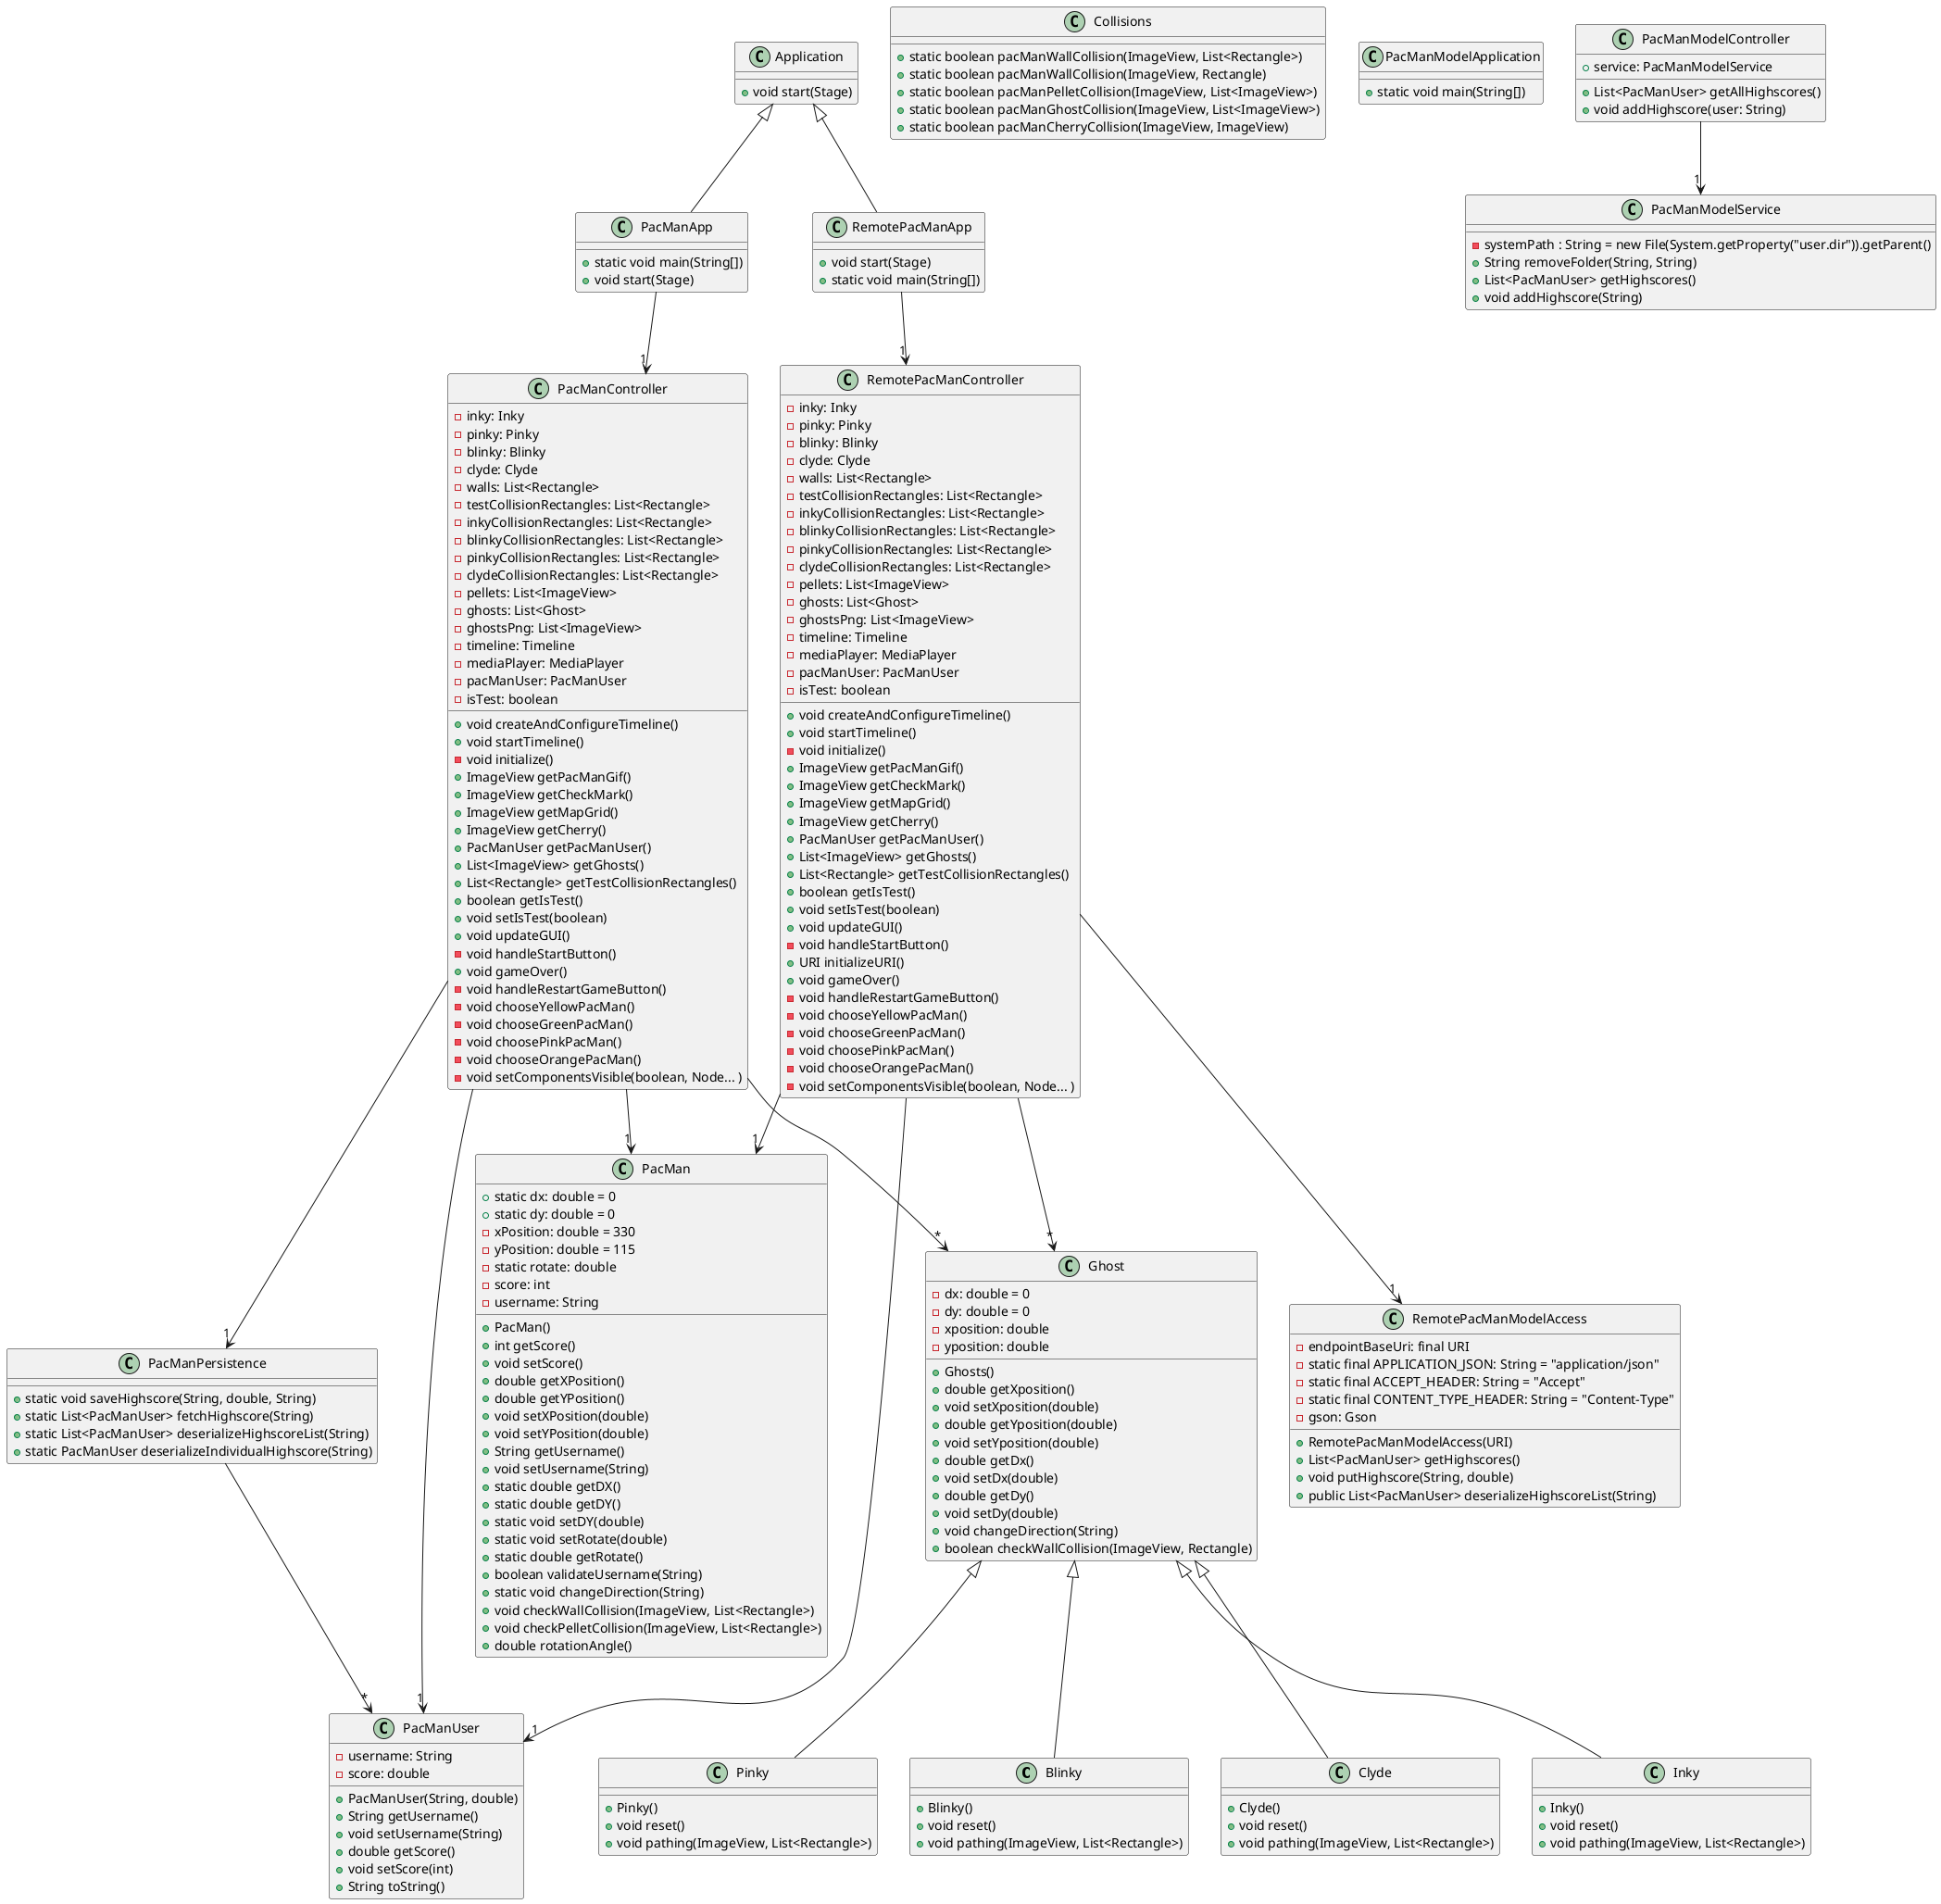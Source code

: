 @startuml Class Diagram
' Core
class Blinky extends Ghost{
    + Blinky()
    + void reset()
    + void pathing(ImageView, List<Rectangle>)
}

class Clyde  extends Ghost{
    + Clyde()
    + void reset()
    + void pathing(ImageView, List<Rectangle>)
}

class Ghost{
   - dx: double = 0
   - dy: double = 0
   - xposition: double
   - yposition: double
   + Ghosts()
   + double getXposition()
   + void setXposition(double)
   + double getYposition(double)
   + void setYposition(double)
   + double getDx()
   + void setDx(double)
   + double getDy()
   + void setDy(double)
   + void changeDirection(String)
   + boolean checkWallCollision(ImageView, Rectangle)
}

class Inky extends Ghost{
    + Inky()
    + void reset()
    + void pathing(ImageView, List<Rectangle>)
}

class PacMan {
+ static dx: double = 0
+ static dy: double = 0
- xPosition: double = 330
- yPosition: double = 115
- static rotate: double
- score: int
- username: String
+ PacMan()
+ int getScore()
+ void setScore()
+ double getXPosition()
+ double getYPosition()
+ void setXPosition(double)
+ void setYPosition(double)
+ String getUsername()
+ void setUsername(String)
+ static double getDX()
+ static double getDY()
+ static void setDY(double)
+ static void setRotate(double)
+ static double getRotate()
+ boolean validateUsername(String)
+ static void changeDirection(String)
+ void checkWallCollision(ImageView, List<Rectangle>)
+ void checkPelletCollision(ImageView, List<Rectangle>)
+ double rotationAngle()
}

class PacManUser{
- username: String
- score: double
+ PacManUser(String, double)
+ String getUsername()
+ void setUsername(String)
+ double getScore()
+ void setScore(int)
+ String toString()
}

class Pinky extends Ghost{
    + Pinky()
    + void reset()
    + void pathing(ImageView, List<Rectangle>)
}

class PacManPersistence{
+ static void saveHighscore(String, double, String)
+ static List<PacManUser> fetchHighscore(String)
+ static List<PacManUser> deserializeHighscoreList(String)
+ static PacManUser deserializeIndividualHighscore(String)
}

' UI
class Collisions{
 + static boolean pacManWallCollision(ImageView, List<Rectangle>)
 + static boolean pacManWallCollision(ImageView, Rectangle)
 + static boolean pacManPelletCollision(ImageView, List<ImageView>)
 + static boolean pacManGhostCollision(ImageView, List<ImageView>)
 + static boolean pacManCherryCollision(ImageView, ImageView)
}

class PacManApp extends Application{
+ static void main(String[])
+ void start(Stage)
}

class PacManController {
- inky: Inky
- pinky: Pinky
- blinky: Blinky
- clyde: Clyde
- walls: List<Rectangle>
- testCollisionRectangles: List<Rectangle>
- inkyCollisionRectangles: List<Rectangle>
- blinkyCollisionRectangles: List<Rectangle>
- pinkyCollisionRectangles: List<Rectangle>
- clydeCollisionRectangles: List<Rectangle>
- pellets: List<ImageView>
- ghosts: List<Ghost>
- ghostsPng: List<ImageView> 
- timeline: Timeline
- mediaPlayer: MediaPlayer
- pacManUser: PacManUser
- isTest: boolean
+ void createAndConfigureTimeline()
+ void startTimeline()
- void initialize()
+ ImageView getPacManGif()
+ ImageView getCheckMark()
+ ImageView getMapGrid()
+ ImageView getCherry()
+ PacManUser getPacManUser()
+ List<ImageView> getGhosts()
+ List<Rectangle> getTestCollisionRectangles()
+ boolean getIsTest()
+ void setIsTest(boolean)
+ void updateGUI()
- void handleStartButton()
+ void gameOver()
- void handleRestartGameButton()
- void chooseYellowPacMan()
- void chooseGreenPacMan()
- void choosePinkPacMan()
- void chooseOrangePacMan()
- void setComponentsVisible(boolean, Node... )
}

class RemotePacManApp extends Application{
+ void start(Stage)
+ static void main(String[])
}

class RemotePacManController{
- inky: Inky
- pinky: Pinky
- blinky: Blinky
- clyde: Clyde
- walls: List<Rectangle>
- testCollisionRectangles: List<Rectangle>
- inkyCollisionRectangles: List<Rectangle>
- blinkyCollisionRectangles: List<Rectangle>
- pinkyCollisionRectangles: List<Rectangle>
- clydeCollisionRectangles: List<Rectangle>
- pellets: List<ImageView>
- ghosts: List<Ghost>
- ghostsPng: List<ImageView> 
- timeline: Timeline
- mediaPlayer: MediaPlayer
- pacManUser: PacManUser
- isTest: boolean
+ void createAndConfigureTimeline()
+ void startTimeline()
- void initialize()
+ ImageView getPacManGif()
+ ImageView getCheckMark()
+ ImageView getMapGrid()
+ ImageView getCherry()
+ PacManUser getPacManUser()
+ List<ImageView> getGhosts()
+ List<Rectangle> getTestCollisionRectangles()
+ boolean getIsTest()
+ void setIsTest(boolean)
+ void updateGUI()
- void handleStartButton()
+ URI initializeURI()
+ void gameOver()
- void handleRestartGameButton()
- void chooseYellowPacMan()
- void chooseGreenPacMan()
- void choosePinkPacMan()
- void chooseOrangePacMan()
- void setComponentsVisible(boolean, Node... )
}

class RemotePacManModelAccess{
- endpointBaseUri: final URI
- static final APPLICATION_JSON: String = "application/json"
- static final ACCEPT_HEADER: String = "Accept"
- static final CONTENT_TYPE_HEADER: String = "Content-Type"
- gson: Gson
+ RemotePacManModelAccess(URI)
+ List<PacManUser> getHighscores()
+ void putHighscore(String, double)
+ public List<PacManUser> deserializeHighscoreList(String)
}

' Restserver
class PacManModelApplication{
+ static void main(String[])
}


class PacManModelController {
    + service: PacManModelService
    + List<PacManUser> getAllHighscores()
    + void addHighscore(user: String)
}


class PacManModelService{
- systemPath : String = new File(System.getProperty("user.dir")).getParent()
+ String removeFolder(String, String)
+ List<PacManUser> getHighscores()
+ void addHighscore(String)
}

class Application {
   + void start(Stage)
}


RemotePacManController  --> "1" PacManUser
RemotePacManController  --> "*" Ghost
RemotePacManController  --> "1" PacMan

PacManController  --> "1" PacMan
PacManController  --> "*" Ghost
PacManController -->"1" PacManUser
PacManApp --> "1" PacManController
RemotePacManApp --> "1" RemotePacManController
PacManController  --> "1" PacManPersistence
PacManPersistence --> "*" PacManUser
RemotePacManController --> "1" RemotePacManModelAccess


PacManModelController --> "1" PacManModelService
@enduml